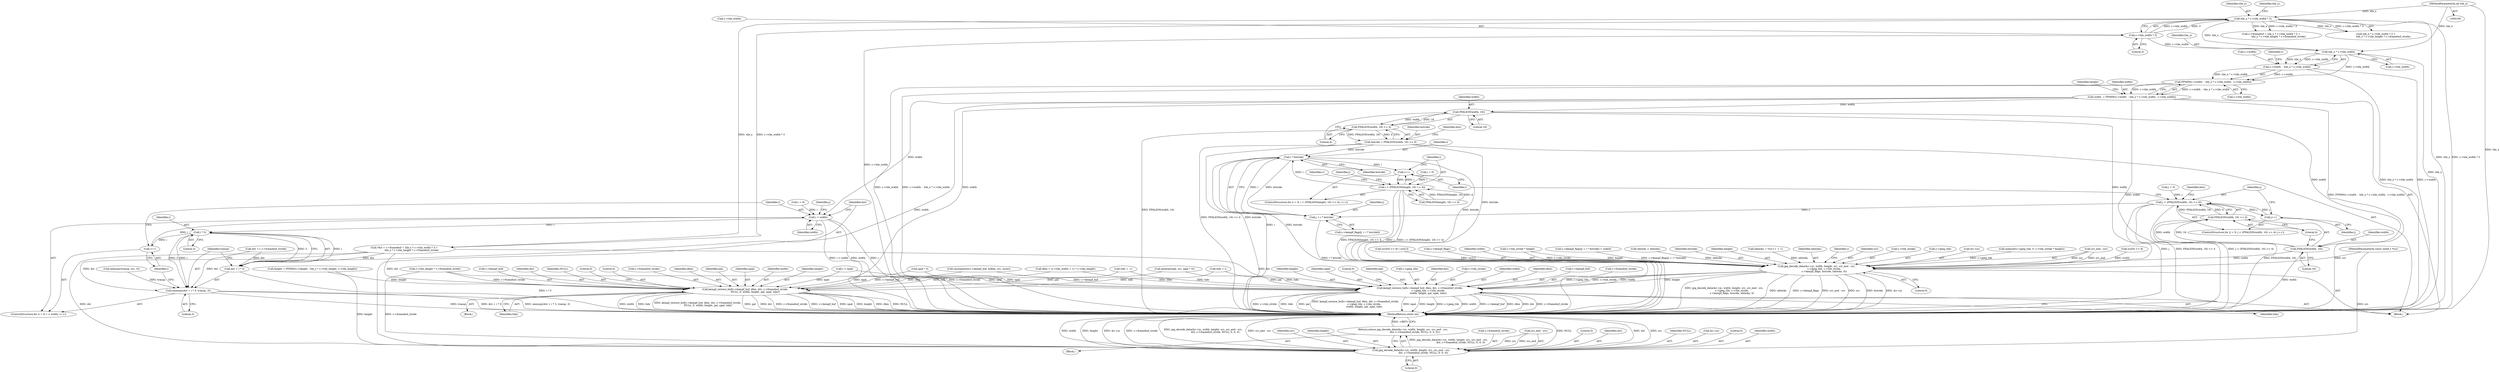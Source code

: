 digraph "0_FFmpeg_2960576378d17d71cc8dccc926352ce568b5eec1@pointer" {
"1000184" [label="(Call,tile_x * c->tile_width)"];
"1000155" [label="(Call,tile_x * c->tile_width * 3)"];
"1000102" [label="(MethodParameterIn,int tile_x)"];
"1000157" [label="(Call,c->tile_width * 3)"];
"1000180" [label="(Call,c->width  - tile_x * c->tile_width)"];
"1000179" [label="(Call,FFMIN(c->width  - tile_x * c->tile_width,  c->tile_width))"];
"1000177" [label="(Call,width  = FFMIN(c->width  - tile_x * c->tile_width,  c->tile_width))"];
"1000249" [label="(Call,i < width)"];
"1000257" [label="(Call,i * 3)"];
"1000252" [label="(Call,i++)"];
"1000254" [label="(Call,memcpy(dst + i * 3, transp, 3))"];
"1000255" [label="(Call,dst + i * 3)"];
"1000271" [label="(Call,jpg_decode_data(&c->jc, width, height, src, src_end - src,\n                               dst, c->framebuf_stride, NULL, 0, 0, 0))"];
"1000270" [label="(Return,return jpg_decode_data(&c->jc, width, height, src, src_end - src,\n                               dst, c->framebuf_stride, NULL, 0, 0, 0);)"];
"1000406" [label="(Call,kempf_restore_buf(c->kempf_buf, dlen, dst, c->framebuf_stride,\n                          NULL, 0, width, height, pal, npal, tidx))"];
"1000437" [label="(Call,FFALIGN(width, 16))"];
"1000436" [label="(Call,FFALIGN(width, 16) >> 4)"];
"1000434" [label="(Call,bstride = FFALIGN(width, 16) >> 4)"];
"1000516" [label="(Call,i * bstride)"];
"1000455" [label="(Call,i++)"];
"1000448" [label="(Call,i < (FFALIGN(height, 16) >> 4))"];
"1000514" [label="(Call,j + i * bstride)"];
"1000530" [label="(Call,jpg_decode_data(&c->jc, width, height, src, src_end - src,\n                    c->jpeg_tile, c->tile_stride,\n                    c->kempf_flags, bstride, nblocks, 0))"];
"1000553" [label="(Call,kempf_restore_buf(c->kempf_buf, dlen, dst, c->framebuf_stride,\n                      c->jpeg_tile, c->tile_stride,\n                      width, height, pal, npal, tidx))"];
"1000465" [label="(Call,FFALIGN(width, 16))"];
"1000464" [label="(Call,FFALIGN(width, 16) >> 4)"];
"1000462" [label="(Call,j < (FFALIGN(width, 16) >> 4))"];
"1000469" [label="(Call,j++)"];
"1000161" [label="(Literal,3)"];
"1000469" [label="(Call,j++)"];
"1000504" [label="(Call,cblocks > nblocks)"];
"1000257" [label="(Call,i * 3)"];
"1000180" [label="(Call,c->width  - tile_x * c->tile_width)"];
"1000444" [label="(ControlStructure,for (i = 0; i < (FFALIGN(height, 16) >> 4); i++))"];
"1000436" [label="(Call,FFALIGN(width, 16) >> 4)"];
"1000517" [label="(Identifier,i)"];
"1000514" [label="(Call,j + i * bstride)"];
"1000255" [label="(Call,dst + i * 3)"];
"1000510" [label="(Call,c->kempf_flags[j + i * bstride])"];
"1000150" [label="(Call,c->framebuf + tile_x * c->tile_width * 3 +\n                   tile_y * c->tile_height * c->framebuf_stride)"];
"1000419" [label="(Identifier,pal)"];
"1000550" [label="(Identifier,bstride)"];
"1000261" [label="(Literal,3)"];
"1000154" [label="(Call,tile_x * c->tile_width * 3 +\n                   tile_y * c->tile_height * c->framebuf_stride)"];
"1000536" [label="(Identifier,height)"];
"1000190" [label="(Identifier,c)"];
"1000181" [label="(Call,c->width)"];
"1000256" [label="(Identifier,dst)"];
"1000420" [label="(Identifier,npal)"];
"1000445" [label="(Call,i = 0)"];
"1000572" [label="(Identifier,tidx)"];
"1000278" [label="(Identifier,src)"];
"1000570" [label="(Identifier,pal)"];
"1000424" [label="(Call,nblocks = *src++ + 1)"];
"1000102" [label="(MethodParameterIn,int tile_x)"];
"1000406" [label="(Call,kempf_restore_buf(c->kempf_buf, dlen, dst, c->framebuf_stride,\n                          NULL, 0, width, height, pal, npal, tidx))"];
"1000551" [label="(Identifier,nblocks)"];
"1000448" [label="(Call,i < (FFALIGN(height, 16) >> 4))"];
"1000239" [label="(Identifier,j)"];
"1000555" [label="(Identifier,c)"];
"1000258" [label="(Identifier,i)"];
"1000270" [label="(Return,return jpg_decode_data(&c->jc, width, height, src, src_end - src,\n                               dst, c->framebuf_stride, NULL, 0, 0, 0);)"];
"1000417" [label="(Identifier,width)"];
"1000251" [label="(Identifier,width)"];
"1000537" [label="(Identifier,src)"];
"1000193" [label="(Identifier,height)"];
"1000463" [label="(Identifier,j)"];
"1000562" [label="(Call,c->jpeg_tile)"];
"1000289" [label="(Literal,0)"];
"1000156" [label="(Identifier,tile_x)"];
"1000177" [label="(Call,width  = FFMIN(c->width  - tile_x * c->tile_width,  c->tile_width))"];
"1000558" [label="(Identifier,dst)"];
"1000435" [label="(Identifier,bstride)"];
"1000456" [label="(Identifier,i)"];
"1000346" [label="(Call,tidx = i)"];
"1000407" [label="(Call,c->kempf_buf)"];
"1000522" [label="(Identifier,c)"];
"1000544" [label="(Call,c->tile_stride)"];
"1000277" [label="(Identifier,height)"];
"1000421" [label="(Identifier,tidx)"];
"1000440" [label="(Literal,4)"];
"1000565" [label="(Call,c->tile_stride)"];
"1000415" [label="(Identifier,NULL)"];
"1000423" [label="(Literal,0)"];
"1000192" [label="(Call,height = FFMIN(c->height - tile_y * c->tile_height, c->tile_height))"];
"1000541" [label="(Call,c->jpeg_tile)"];
"1000459" [label="(Call,j = 0)"];
"1000467" [label="(Literal,16)"];
"1000185" [label="(Identifier,tile_x)"];
"1000531" [label="(Call,&c->jc)"];
"1000416" [label="(Literal,0)"];
"1000283" [label="(Call,c->framebuf_stride)"];
"1000520" [label="(Call,memset(c->jpeg_tile, 0, c->tile_stride * height))"];
"1000329" [label="(Call,i < npal)"];
"1000249" [label="(Call,i < width)"];
"1000246" [label="(Call,i = 0)"];
"1000568" [label="(Identifier,width)"];
"1000439" [label="(Literal,16)"];
"1000552" [label="(Literal,0)"];
"1000442" [label="(Identifier,bits)"];
"1000538" [label="(Call,src_end - src)"];
"1000253" [label="(Identifier,i)"];
"1000223" [label="(Call,memcpy(transp, src, 3))"];
"1000361" [label="(Call,src[0] << 8)"];
"1000468" [label="(Literal,4)"];
"1000412" [label="(Call,c->framebuf_stride)"];
"1000279" [label="(Call,src_end - src)"];
"1000179" [label="(Call,FFMIN(c->width  - tile_x * c->tile_width,  c->tile_width))"];
"1000553" [label="(Call,kempf_restore_buf(c->kempf_buf, dlen, dst, c->framebuf_stride,\n                      c->jpeg_tile, c->tile_stride,\n                      width, height, pal, npal, tidx))"];
"1000557" [label="(Identifier,dlen)"];
"1000250" [label="(Identifier,i)"];
"1000434" [label="(Call,bstride = FFALIGN(width, 16) >> 4)"];
"1000189" [label="(Call,c->tile_width)"];
"1000410" [label="(Identifier,dlen)"];
"1000240" [label="(Call,dst += c->framebuf_stride)"];
"1000129" [label="(Call,dlen = (c->tile_width + 1) * c->tile_height)"];
"1000530" [label="(Call,jpg_decode_data(&c->jc, width, height, src, src_end - src,\n                    c->jpeg_tile, c->tile_stride,\n                    c->kempf_flags, bstride, nblocks, 0))"];
"1000405" [label="(Block,)"];
"1000260" [label="(Identifier,transp)"];
"1000148" [label="(Call,*dst = c->framebuf + tile_x * c->tile_width * 3 +\n                   tile_y * c->tile_height * c->framebuf_stride)"];
"1000184" [label="(Call,tile_x * c->tile_width)"];
"1000113" [label="(Call,tidx = -1)"];
"1000437" [label="(Call,FFALIGN(width, 16))"];
"1000309" [label="(Call,memcpy(pal, src, npal * 3))"];
"1000288" [label="(Literal,0)"];
"1000455" [label="(Call,i++)"];
"1000460" [label="(Identifier,j)"];
"1000450" [label="(Call,FFALIGN(height, 16) >> 4)"];
"1000360" [label="(Call,(src[0] << 8) | src[1])"];
"1000458" [label="(ControlStructure,for (j = 0; j < (FFALIGN(width, 16) >> 4); j++))"];
"1000282" [label="(Identifier,dst)"];
"1000575" [label="(MethodReturn,static int)"];
"1000418" [label="(Identifier,height)"];
"1000186" [label="(Call,c->tile_width)"];
"1000547" [label="(Call,c->kempf_flags)"];
"1000438" [label="(Identifier,width)"];
"1000164" [label="(Call,c->tile_height * c->framebuf_stride)"];
"1000535" [label="(Identifier,width)"];
"1000104" [label="(MethodParameterIn,const uint8_t *src)"];
"1000554" [label="(Call,c->kempf_buf)"];
"1000155" [label="(Call,tile_x * c->tile_width * 3)"];
"1000254" [label="(Call,memcpy(dst + i * 3, transp, 3))"];
"1000286" [label="(Identifier,NULL)"];
"1000163" [label="(Identifier,tile_y)"];
"1000559" [label="(Call,c->framebuf_stride)"];
"1000465" [label="(Call,FFALIGN(width, 16))"];
"1000245" [label="(ControlStructure,for (i = 0; i < width; i++))"];
"1000157" [label="(Call,c->tile_width * 3)"];
"1000516" [label="(Call,i * bstride)"];
"1000272" [label="(Call,&c->jc)"];
"1000271" [label="(Call,jpg_decode_data(&c->jc, width, height, src, src_end - src,\n                               dst, c->framebuf_stride, NULL, 0, 0, 0))"];
"1000462" [label="(Call,j < (FFALIGN(width, 16) >> 4))"];
"1000269" [label="(Block,)"];
"1000287" [label="(Literal,0)"];
"1000158" [label="(Call,c->tile_width)"];
"1000317" [label="(Call,npal * 3)"];
"1000106" [label="(Block,)"];
"1000464" [label="(Call,FFALIGN(width, 16) >> 4)"];
"1000470" [label="(Identifier,j)"];
"1000525" [label="(Call,c->tile_stride * height)"];
"1000466" [label="(Identifier,width)"];
"1000259" [label="(Literal,3)"];
"1000178" [label="(Identifier,width)"];
"1000252" [label="(Call,i++)"];
"1000411" [label="(Identifier,dst)"];
"1000386" [label="(Call,uncompress(c->kempf_buf, &dlen, src, zsize))"];
"1000474" [label="(Identifier,bits)"];
"1000518" [label="(Identifier,bstride)"];
"1000509" [label="(Call,c->kempf_flags[j + i * bstride] = coded)"];
"1000276" [label="(Identifier,width)"];
"1000569" [label="(Identifier,height)"];
"1000515" [label="(Identifier,j)"];
"1000571" [label="(Identifier,npal)"];
"1000449" [label="(Identifier,i)"];
"1000574" [label="(Literal,0)"];
"1000184" -> "1000180"  [label="AST: "];
"1000184" -> "1000186"  [label="CFG: "];
"1000185" -> "1000184"  [label="AST: "];
"1000186" -> "1000184"  [label="AST: "];
"1000180" -> "1000184"  [label="CFG: "];
"1000184" -> "1000575"  [label="DDG: tile_x"];
"1000184" -> "1000180"  [label="DDG: tile_x"];
"1000184" -> "1000180"  [label="DDG: c->tile_width"];
"1000155" -> "1000184"  [label="DDG: tile_x"];
"1000102" -> "1000184"  [label="DDG: tile_x"];
"1000157" -> "1000184"  [label="DDG: c->tile_width"];
"1000184" -> "1000179"  [label="DDG: c->tile_width"];
"1000155" -> "1000154"  [label="AST: "];
"1000155" -> "1000157"  [label="CFG: "];
"1000156" -> "1000155"  [label="AST: "];
"1000157" -> "1000155"  [label="AST: "];
"1000163" -> "1000155"  [label="CFG: "];
"1000155" -> "1000575"  [label="DDG: c->tile_width * 3"];
"1000155" -> "1000575"  [label="DDG: tile_x"];
"1000155" -> "1000148"  [label="DDG: tile_x"];
"1000155" -> "1000148"  [label="DDG: c->tile_width * 3"];
"1000155" -> "1000150"  [label="DDG: tile_x"];
"1000155" -> "1000150"  [label="DDG: c->tile_width * 3"];
"1000155" -> "1000154"  [label="DDG: tile_x"];
"1000155" -> "1000154"  [label="DDG: c->tile_width * 3"];
"1000102" -> "1000155"  [label="DDG: tile_x"];
"1000157" -> "1000155"  [label="DDG: c->tile_width"];
"1000157" -> "1000155"  [label="DDG: 3"];
"1000102" -> "1000100"  [label="AST: "];
"1000102" -> "1000575"  [label="DDG: tile_x"];
"1000157" -> "1000161"  [label="CFG: "];
"1000158" -> "1000157"  [label="AST: "];
"1000161" -> "1000157"  [label="AST: "];
"1000157" -> "1000575"  [label="DDG: c->tile_width"];
"1000180" -> "1000179"  [label="AST: "];
"1000181" -> "1000180"  [label="AST: "];
"1000190" -> "1000180"  [label="CFG: "];
"1000180" -> "1000575"  [label="DDG: tile_x * c->tile_width"];
"1000180" -> "1000575"  [label="DDG: c->width"];
"1000180" -> "1000179"  [label="DDG: c->width"];
"1000180" -> "1000179"  [label="DDG: tile_x * c->tile_width"];
"1000179" -> "1000177"  [label="AST: "];
"1000179" -> "1000189"  [label="CFG: "];
"1000189" -> "1000179"  [label="AST: "];
"1000177" -> "1000179"  [label="CFG: "];
"1000179" -> "1000575"  [label="DDG: c->tile_width"];
"1000179" -> "1000575"  [label="DDG: c->width  - tile_x * c->tile_width"];
"1000179" -> "1000177"  [label="DDG: c->width  - tile_x * c->tile_width"];
"1000179" -> "1000177"  [label="DDG: c->tile_width"];
"1000177" -> "1000106"  [label="AST: "];
"1000178" -> "1000177"  [label="AST: "];
"1000193" -> "1000177"  [label="CFG: "];
"1000177" -> "1000575"  [label="DDG: width"];
"1000177" -> "1000575"  [label="DDG: FFMIN(c->width  - tile_x * c->tile_width,  c->tile_width)"];
"1000177" -> "1000249"  [label="DDG: width"];
"1000177" -> "1000271"  [label="DDG: width"];
"1000177" -> "1000406"  [label="DDG: width"];
"1000177" -> "1000437"  [label="DDG: width"];
"1000249" -> "1000245"  [label="AST: "];
"1000249" -> "1000251"  [label="CFG: "];
"1000250" -> "1000249"  [label="AST: "];
"1000251" -> "1000249"  [label="AST: "];
"1000256" -> "1000249"  [label="CFG: "];
"1000239" -> "1000249"  [label="CFG: "];
"1000249" -> "1000575"  [label="DDG: width"];
"1000249" -> "1000575"  [label="DDG: i"];
"1000249" -> "1000575"  [label="DDG: i < width"];
"1000252" -> "1000249"  [label="DDG: i"];
"1000246" -> "1000249"  [label="DDG: i"];
"1000249" -> "1000257"  [label="DDG: i"];
"1000257" -> "1000255"  [label="AST: "];
"1000257" -> "1000259"  [label="CFG: "];
"1000258" -> "1000257"  [label="AST: "];
"1000259" -> "1000257"  [label="AST: "];
"1000255" -> "1000257"  [label="CFG: "];
"1000257" -> "1000252"  [label="DDG: i"];
"1000257" -> "1000254"  [label="DDG: i"];
"1000257" -> "1000254"  [label="DDG: 3"];
"1000257" -> "1000255"  [label="DDG: i"];
"1000257" -> "1000255"  [label="DDG: 3"];
"1000252" -> "1000245"  [label="AST: "];
"1000252" -> "1000253"  [label="CFG: "];
"1000253" -> "1000252"  [label="AST: "];
"1000250" -> "1000252"  [label="CFG: "];
"1000254" -> "1000245"  [label="AST: "];
"1000254" -> "1000261"  [label="CFG: "];
"1000255" -> "1000254"  [label="AST: "];
"1000260" -> "1000254"  [label="AST: "];
"1000261" -> "1000254"  [label="AST: "];
"1000253" -> "1000254"  [label="CFG: "];
"1000254" -> "1000575"  [label="DDG: transp"];
"1000254" -> "1000575"  [label="DDG: dst + i * 3"];
"1000254" -> "1000575"  [label="DDG: memcpy(dst + i * 3, transp, 3)"];
"1000148" -> "1000254"  [label="DDG: dst"];
"1000240" -> "1000254"  [label="DDG: dst"];
"1000223" -> "1000254"  [label="DDG: transp"];
"1000256" -> "1000255"  [label="AST: "];
"1000260" -> "1000255"  [label="CFG: "];
"1000255" -> "1000575"  [label="DDG: i * 3"];
"1000148" -> "1000255"  [label="DDG: dst"];
"1000240" -> "1000255"  [label="DDG: dst"];
"1000271" -> "1000270"  [label="AST: "];
"1000271" -> "1000289"  [label="CFG: "];
"1000272" -> "1000271"  [label="AST: "];
"1000276" -> "1000271"  [label="AST: "];
"1000277" -> "1000271"  [label="AST: "];
"1000278" -> "1000271"  [label="AST: "];
"1000279" -> "1000271"  [label="AST: "];
"1000282" -> "1000271"  [label="AST: "];
"1000283" -> "1000271"  [label="AST: "];
"1000286" -> "1000271"  [label="AST: "];
"1000287" -> "1000271"  [label="AST: "];
"1000288" -> "1000271"  [label="AST: "];
"1000289" -> "1000271"  [label="AST: "];
"1000270" -> "1000271"  [label="CFG: "];
"1000271" -> "1000575"  [label="DDG: NULL"];
"1000271" -> "1000575"  [label="DDG: dst"];
"1000271" -> "1000575"  [label="DDG: src"];
"1000271" -> "1000575"  [label="DDG: width"];
"1000271" -> "1000575"  [label="DDG: height"];
"1000271" -> "1000575"  [label="DDG: &c->jc"];
"1000271" -> "1000575"  [label="DDG: c->framebuf_stride"];
"1000271" -> "1000575"  [label="DDG: jpg_decode_data(&c->jc, width, height, src, src_end - src,\n                               dst, c->framebuf_stride, NULL, 0, 0, 0)"];
"1000271" -> "1000575"  [label="DDG: src_end - src"];
"1000271" -> "1000270"  [label="DDG: jpg_decode_data(&c->jc, width, height, src, src_end - src,\n                               dst, c->framebuf_stride, NULL, 0, 0, 0)"];
"1000192" -> "1000271"  [label="DDG: height"];
"1000279" -> "1000271"  [label="DDG: src"];
"1000279" -> "1000271"  [label="DDG: src_end"];
"1000104" -> "1000271"  [label="DDG: src"];
"1000148" -> "1000271"  [label="DDG: dst"];
"1000164" -> "1000271"  [label="DDG: c->framebuf_stride"];
"1000270" -> "1000269"  [label="AST: "];
"1000575" -> "1000270"  [label="CFG: "];
"1000270" -> "1000575"  [label="DDG: <RET>"];
"1000406" -> "1000405"  [label="AST: "];
"1000406" -> "1000421"  [label="CFG: "];
"1000407" -> "1000406"  [label="AST: "];
"1000410" -> "1000406"  [label="AST: "];
"1000411" -> "1000406"  [label="AST: "];
"1000412" -> "1000406"  [label="AST: "];
"1000415" -> "1000406"  [label="AST: "];
"1000416" -> "1000406"  [label="AST: "];
"1000417" -> "1000406"  [label="AST: "];
"1000418" -> "1000406"  [label="AST: "];
"1000419" -> "1000406"  [label="AST: "];
"1000420" -> "1000406"  [label="AST: "];
"1000421" -> "1000406"  [label="AST: "];
"1000423" -> "1000406"  [label="CFG: "];
"1000406" -> "1000575"  [label="DDG: dst"];
"1000406" -> "1000575"  [label="DDG: c->framebuf_stride"];
"1000406" -> "1000575"  [label="DDG: c->kempf_buf"];
"1000406" -> "1000575"  [label="DDG: npal"];
"1000406" -> "1000575"  [label="DDG: height"];
"1000406" -> "1000575"  [label="DDG: dlen"];
"1000406" -> "1000575"  [label="DDG: NULL"];
"1000406" -> "1000575"  [label="DDG: width"];
"1000406" -> "1000575"  [label="DDG: tidx"];
"1000406" -> "1000575"  [label="DDG: kempf_restore_buf(c->kempf_buf, dlen, dst, c->framebuf_stride,\n                          NULL, 0, width, height, pal, npal, tidx)"];
"1000406" -> "1000575"  [label="DDG: pal"];
"1000386" -> "1000406"  [label="DDG: c->kempf_buf"];
"1000129" -> "1000406"  [label="DDG: dlen"];
"1000148" -> "1000406"  [label="DDG: dst"];
"1000164" -> "1000406"  [label="DDG: c->framebuf_stride"];
"1000192" -> "1000406"  [label="DDG: height"];
"1000309" -> "1000406"  [label="DDG: pal"];
"1000329" -> "1000406"  [label="DDG: npal"];
"1000317" -> "1000406"  [label="DDG: npal"];
"1000113" -> "1000406"  [label="DDG: tidx"];
"1000346" -> "1000406"  [label="DDG: tidx"];
"1000437" -> "1000436"  [label="AST: "];
"1000437" -> "1000439"  [label="CFG: "];
"1000438" -> "1000437"  [label="AST: "];
"1000439" -> "1000437"  [label="AST: "];
"1000440" -> "1000437"  [label="CFG: "];
"1000437" -> "1000436"  [label="DDG: width"];
"1000437" -> "1000436"  [label="DDG: 16"];
"1000437" -> "1000465"  [label="DDG: width"];
"1000437" -> "1000530"  [label="DDG: width"];
"1000436" -> "1000434"  [label="AST: "];
"1000436" -> "1000440"  [label="CFG: "];
"1000440" -> "1000436"  [label="AST: "];
"1000434" -> "1000436"  [label="CFG: "];
"1000436" -> "1000575"  [label="DDG: FFALIGN(width, 16)"];
"1000436" -> "1000434"  [label="DDG: FFALIGN(width, 16)"];
"1000436" -> "1000434"  [label="DDG: 4"];
"1000434" -> "1000106"  [label="AST: "];
"1000435" -> "1000434"  [label="AST: "];
"1000442" -> "1000434"  [label="CFG: "];
"1000434" -> "1000575"  [label="DDG: FFALIGN(width, 16) >> 4"];
"1000434" -> "1000575"  [label="DDG: bstride"];
"1000434" -> "1000516"  [label="DDG: bstride"];
"1000434" -> "1000530"  [label="DDG: bstride"];
"1000516" -> "1000514"  [label="AST: "];
"1000516" -> "1000518"  [label="CFG: "];
"1000517" -> "1000516"  [label="AST: "];
"1000518" -> "1000516"  [label="AST: "];
"1000514" -> "1000516"  [label="CFG: "];
"1000516" -> "1000575"  [label="DDG: bstride"];
"1000516" -> "1000575"  [label="DDG: i"];
"1000516" -> "1000455"  [label="DDG: i"];
"1000516" -> "1000514"  [label="DDG: i"];
"1000516" -> "1000514"  [label="DDG: bstride"];
"1000448" -> "1000516"  [label="DDG: i"];
"1000516" -> "1000530"  [label="DDG: bstride"];
"1000455" -> "1000444"  [label="AST: "];
"1000455" -> "1000456"  [label="CFG: "];
"1000456" -> "1000455"  [label="AST: "];
"1000449" -> "1000455"  [label="CFG: "];
"1000455" -> "1000448"  [label="DDG: i"];
"1000448" -> "1000455"  [label="DDG: i"];
"1000448" -> "1000444"  [label="AST: "];
"1000448" -> "1000450"  [label="CFG: "];
"1000449" -> "1000448"  [label="AST: "];
"1000450" -> "1000448"  [label="AST: "];
"1000460" -> "1000448"  [label="CFG: "];
"1000522" -> "1000448"  [label="CFG: "];
"1000448" -> "1000575"  [label="DDG: FFALIGN(height, 16) >> 4"];
"1000448" -> "1000575"  [label="DDG: i"];
"1000448" -> "1000575"  [label="DDG: i < (FFALIGN(height, 16) >> 4)"];
"1000445" -> "1000448"  [label="DDG: i"];
"1000450" -> "1000448"  [label="DDG: FFALIGN(height, 16)"];
"1000450" -> "1000448"  [label="DDG: 4"];
"1000514" -> "1000510"  [label="AST: "];
"1000515" -> "1000514"  [label="AST: "];
"1000510" -> "1000514"  [label="CFG: "];
"1000514" -> "1000575"  [label="DDG: i * bstride"];
"1000462" -> "1000514"  [label="DDG: j"];
"1000530" -> "1000106"  [label="AST: "];
"1000530" -> "1000552"  [label="CFG: "];
"1000531" -> "1000530"  [label="AST: "];
"1000535" -> "1000530"  [label="AST: "];
"1000536" -> "1000530"  [label="AST: "];
"1000537" -> "1000530"  [label="AST: "];
"1000538" -> "1000530"  [label="AST: "];
"1000541" -> "1000530"  [label="AST: "];
"1000544" -> "1000530"  [label="AST: "];
"1000547" -> "1000530"  [label="AST: "];
"1000550" -> "1000530"  [label="AST: "];
"1000551" -> "1000530"  [label="AST: "];
"1000552" -> "1000530"  [label="AST: "];
"1000555" -> "1000530"  [label="CFG: "];
"1000530" -> "1000575"  [label="DDG: bstride"];
"1000530" -> "1000575"  [label="DDG: &c->jc"];
"1000530" -> "1000575"  [label="DDG: jpg_decode_data(&c->jc, width, height, src, src_end - src,\n                    c->jpeg_tile, c->tile_stride,\n                    c->kempf_flags, bstride, nblocks, 0)"];
"1000530" -> "1000575"  [label="DDG: nblocks"];
"1000530" -> "1000575"  [label="DDG: c->kempf_flags"];
"1000530" -> "1000575"  [label="DDG: src_end - src"];
"1000530" -> "1000575"  [label="DDG: src"];
"1000465" -> "1000530"  [label="DDG: width"];
"1000525" -> "1000530"  [label="DDG: height"];
"1000525" -> "1000530"  [label="DDG: c->tile_stride"];
"1000538" -> "1000530"  [label="DDG: src"];
"1000538" -> "1000530"  [label="DDG: src_end"];
"1000360" -> "1000530"  [label="DDG: src[1]"];
"1000361" -> "1000530"  [label="DDG: src[0]"];
"1000104" -> "1000530"  [label="DDG: src"];
"1000520" -> "1000530"  [label="DDG: c->jpeg_tile"];
"1000509" -> "1000530"  [label="DDG: c->kempf_flags[j + i * bstride]"];
"1000504" -> "1000530"  [label="DDG: nblocks"];
"1000424" -> "1000530"  [label="DDG: nblocks"];
"1000530" -> "1000553"  [label="DDG: c->jpeg_tile"];
"1000530" -> "1000553"  [label="DDG: c->tile_stride"];
"1000530" -> "1000553"  [label="DDG: width"];
"1000530" -> "1000553"  [label="DDG: height"];
"1000553" -> "1000106"  [label="AST: "];
"1000553" -> "1000572"  [label="CFG: "];
"1000554" -> "1000553"  [label="AST: "];
"1000557" -> "1000553"  [label="AST: "];
"1000558" -> "1000553"  [label="AST: "];
"1000559" -> "1000553"  [label="AST: "];
"1000562" -> "1000553"  [label="AST: "];
"1000565" -> "1000553"  [label="AST: "];
"1000568" -> "1000553"  [label="AST: "];
"1000569" -> "1000553"  [label="AST: "];
"1000570" -> "1000553"  [label="AST: "];
"1000571" -> "1000553"  [label="AST: "];
"1000572" -> "1000553"  [label="AST: "];
"1000574" -> "1000553"  [label="CFG: "];
"1000553" -> "1000575"  [label="DDG: kempf_restore_buf(c->kempf_buf, dlen, dst, c->framebuf_stride,\n                      c->jpeg_tile, c->tile_stride,\n                      width, height, pal, npal, tidx)"];
"1000553" -> "1000575"  [label="DDG: npal"];
"1000553" -> "1000575"  [label="DDG: height"];
"1000553" -> "1000575"  [label="DDG: c->jpeg_tile"];
"1000553" -> "1000575"  [label="DDG: width"];
"1000553" -> "1000575"  [label="DDG: c->kempf_buf"];
"1000553" -> "1000575"  [label="DDG: dlen"];
"1000553" -> "1000575"  [label="DDG: dst"];
"1000553" -> "1000575"  [label="DDG: c->framebuf_stride"];
"1000553" -> "1000575"  [label="DDG: c->tile_stride"];
"1000553" -> "1000575"  [label="DDG: tidx"];
"1000553" -> "1000575"  [label="DDG: pal"];
"1000386" -> "1000553"  [label="DDG: c->kempf_buf"];
"1000129" -> "1000553"  [label="DDG: dlen"];
"1000148" -> "1000553"  [label="DDG: dst"];
"1000164" -> "1000553"  [label="DDG: c->framebuf_stride"];
"1000309" -> "1000553"  [label="DDG: pal"];
"1000329" -> "1000553"  [label="DDG: npal"];
"1000317" -> "1000553"  [label="DDG: npal"];
"1000113" -> "1000553"  [label="DDG: tidx"];
"1000346" -> "1000553"  [label="DDG: tidx"];
"1000465" -> "1000464"  [label="AST: "];
"1000465" -> "1000467"  [label="CFG: "];
"1000466" -> "1000465"  [label="AST: "];
"1000467" -> "1000465"  [label="AST: "];
"1000468" -> "1000465"  [label="CFG: "];
"1000465" -> "1000575"  [label="DDG: width"];
"1000465" -> "1000464"  [label="DDG: width"];
"1000465" -> "1000464"  [label="DDG: 16"];
"1000464" -> "1000462"  [label="AST: "];
"1000464" -> "1000468"  [label="CFG: "];
"1000468" -> "1000464"  [label="AST: "];
"1000462" -> "1000464"  [label="CFG: "];
"1000464" -> "1000575"  [label="DDG: FFALIGN(width, 16)"];
"1000464" -> "1000462"  [label="DDG: FFALIGN(width, 16)"];
"1000464" -> "1000462"  [label="DDG: 4"];
"1000462" -> "1000458"  [label="AST: "];
"1000463" -> "1000462"  [label="AST: "];
"1000474" -> "1000462"  [label="CFG: "];
"1000456" -> "1000462"  [label="CFG: "];
"1000462" -> "1000575"  [label="DDG: j"];
"1000462" -> "1000575"  [label="DDG: FFALIGN(width, 16) >> 4"];
"1000462" -> "1000575"  [label="DDG: j < (FFALIGN(width, 16) >> 4)"];
"1000459" -> "1000462"  [label="DDG: j"];
"1000469" -> "1000462"  [label="DDG: j"];
"1000462" -> "1000469"  [label="DDG: j"];
"1000469" -> "1000458"  [label="AST: "];
"1000469" -> "1000470"  [label="CFG: "];
"1000470" -> "1000469"  [label="AST: "];
"1000463" -> "1000469"  [label="CFG: "];
}
